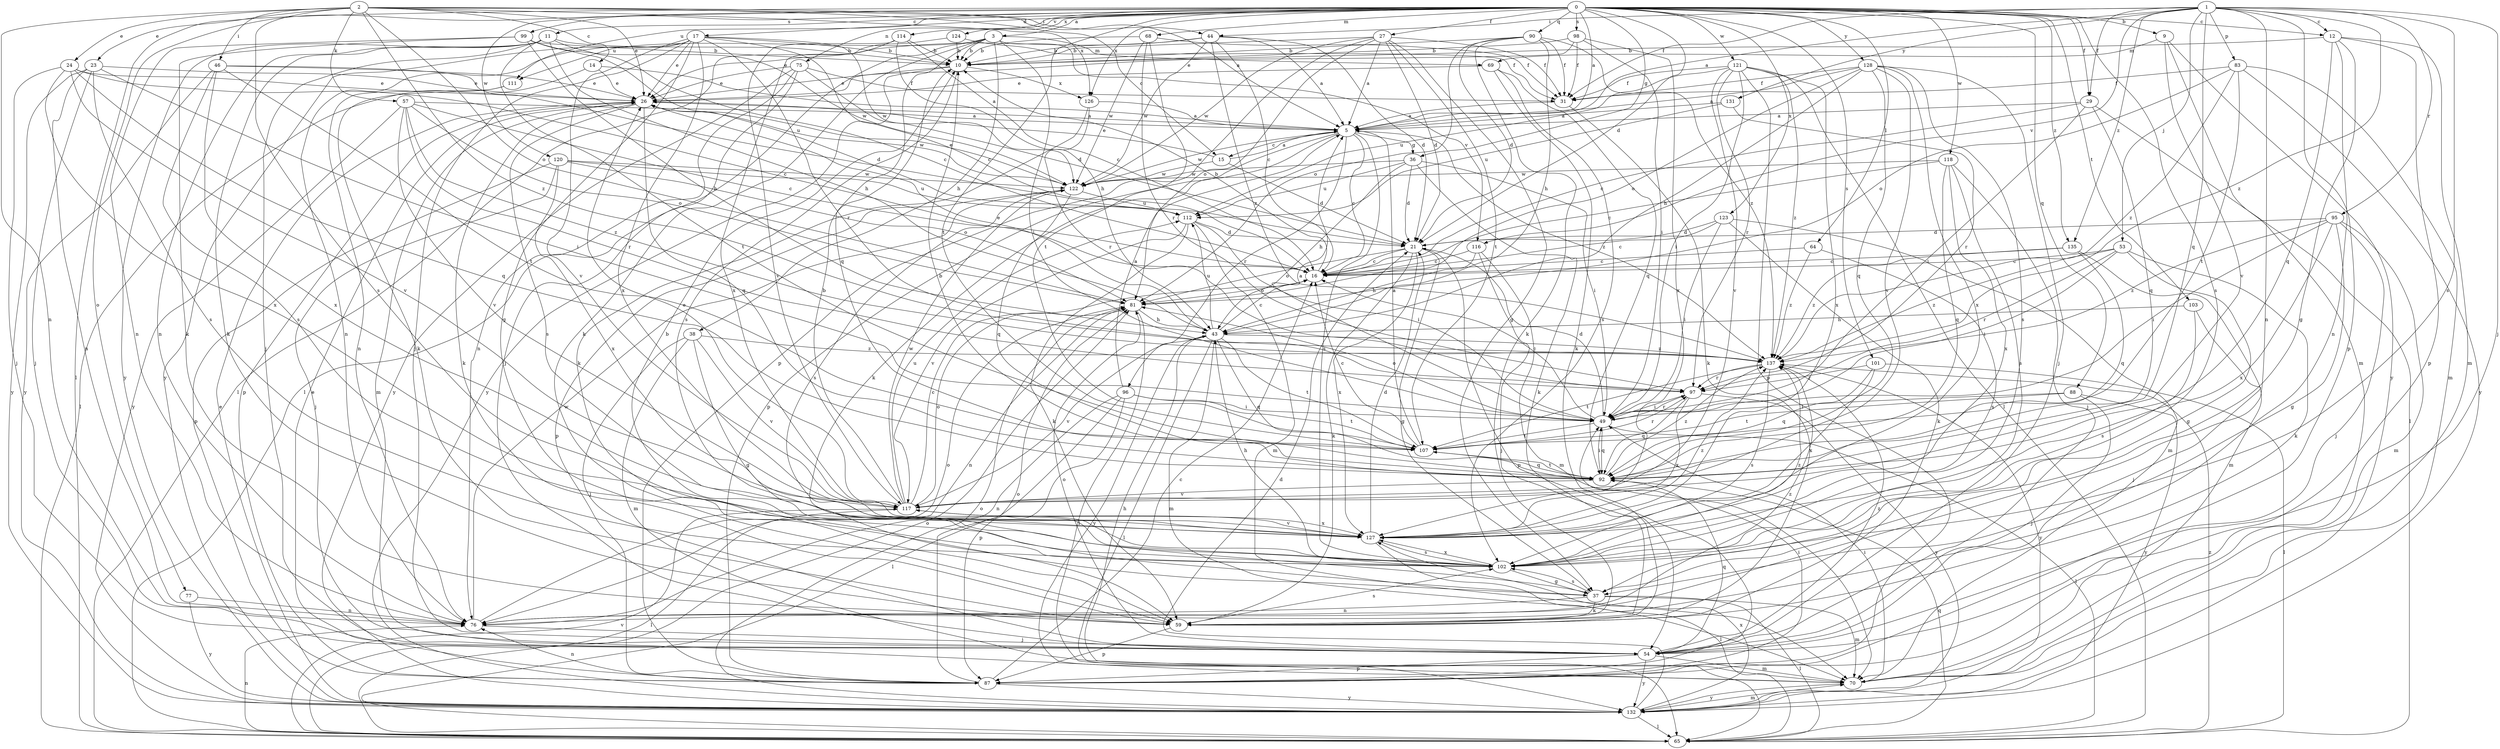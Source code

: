 strict digraph  {
0;
1;
2;
3;
5;
9;
10;
11;
12;
14;
15;
16;
17;
21;
23;
24;
26;
27;
29;
31;
36;
37;
38;
43;
44;
46;
49;
53;
54;
57;
59;
64;
65;
68;
69;
70;
75;
76;
77;
81;
83;
87;
88;
90;
92;
95;
96;
97;
98;
99;
101;
102;
103;
107;
111;
112;
114;
116;
117;
118;
120;
121;
122;
123;
124;
126;
127;
128;
131;
132;
135;
137;
0 -> 3  [label=a];
0 -> 5  [label=a];
0 -> 9  [label=b];
0 -> 11  [label=c];
0 -> 12  [label=c];
0 -> 17  [label=d];
0 -> 21  [label=d];
0 -> 27  [label=f];
0 -> 29  [label=f];
0 -> 36  [label=g];
0 -> 64  [label=l];
0 -> 65  [label=l];
0 -> 68  [label=m];
0 -> 75  [label=n];
0 -> 77  [label=o];
0 -> 88  [label=q];
0 -> 90  [label=q];
0 -> 98  [label=s];
0 -> 99  [label=s];
0 -> 101  [label=s];
0 -> 102  [label=s];
0 -> 103  [label=t];
0 -> 107  [label=t];
0 -> 111  [label=u];
0 -> 114  [label=v];
0 -> 118  [label=w];
0 -> 120  [label=w];
0 -> 121  [label=w];
0 -> 123  [label=x];
0 -> 124  [label=x];
0 -> 126  [label=x];
0 -> 128  [label=y];
0 -> 135  [label=z];
1 -> 5  [label=a];
1 -> 12  [label=c];
1 -> 29  [label=f];
1 -> 31  [label=f];
1 -> 44  [label=i];
1 -> 53  [label=j];
1 -> 54  [label=j];
1 -> 76  [label=n];
1 -> 83  [label=p];
1 -> 87  [label=p];
1 -> 92  [label=q];
1 -> 95  [label=r];
1 -> 102  [label=s];
1 -> 116  [label=v];
1 -> 131  [label=y];
1 -> 135  [label=z];
1 -> 137  [label=z];
2 -> 5  [label=a];
2 -> 14  [label=c];
2 -> 15  [label=c];
2 -> 23  [label=e];
2 -> 24  [label=e];
2 -> 26  [label=e];
2 -> 44  [label=i];
2 -> 46  [label=i];
2 -> 57  [label=k];
2 -> 76  [label=n];
2 -> 81  [label=o];
2 -> 102  [label=s];
2 -> 126  [label=x];
2 -> 137  [label=z];
3 -> 10  [label=b];
3 -> 38  [label=h];
3 -> 49  [label=i];
3 -> 59  [label=k];
3 -> 65  [label=l];
3 -> 69  [label=m];
3 -> 92  [label=q];
3 -> 111  [label=u];
3 -> 116  [label=v];
5 -> 15  [label=c];
5 -> 16  [label=c];
5 -> 36  [label=g];
5 -> 59  [label=k];
5 -> 87  [label=p];
5 -> 96  [label=r];
5 -> 102  [label=s];
5 -> 122  [label=w];
5 -> 137  [label=z];
9 -> 69  [label=m];
9 -> 70  [label=m];
9 -> 117  [label=v];
9 -> 132  [label=y];
10 -> 26  [label=e];
10 -> 102  [label=s];
10 -> 126  [label=x];
10 -> 132  [label=y];
11 -> 10  [label=b];
11 -> 16  [label=c];
11 -> 43  [label=h];
11 -> 54  [label=j];
11 -> 59  [label=k];
11 -> 76  [label=n];
11 -> 107  [label=t];
11 -> 132  [label=y];
12 -> 10  [label=b];
12 -> 37  [label=g];
12 -> 70  [label=m];
12 -> 76  [label=n];
12 -> 87  [label=p];
12 -> 92  [label=q];
14 -> 5  [label=a];
14 -> 26  [label=e];
14 -> 65  [label=l];
15 -> 5  [label=a];
15 -> 21  [label=d];
15 -> 26  [label=e];
15 -> 122  [label=w];
16 -> 10  [label=b];
16 -> 81  [label=o];
17 -> 10  [label=b];
17 -> 16  [label=c];
17 -> 26  [label=e];
17 -> 37  [label=g];
17 -> 54  [label=j];
17 -> 76  [label=n];
17 -> 97  [label=r];
17 -> 117  [label=v];
17 -> 122  [label=w];
17 -> 127  [label=x];
17 -> 132  [label=y];
21 -> 16  [label=c];
21 -> 37  [label=g];
21 -> 59  [label=k];
21 -> 81  [label=o];
21 -> 87  [label=p];
21 -> 127  [label=x];
23 -> 26  [label=e];
23 -> 49  [label=i];
23 -> 54  [label=j];
23 -> 76  [label=n];
23 -> 102  [label=s];
23 -> 132  [label=y];
24 -> 16  [label=c];
24 -> 26  [label=e];
24 -> 54  [label=j];
24 -> 92  [label=q];
24 -> 117  [label=v];
24 -> 127  [label=x];
26 -> 5  [label=a];
26 -> 59  [label=k];
26 -> 70  [label=m];
26 -> 87  [label=p];
26 -> 92  [label=q];
26 -> 102  [label=s];
26 -> 122  [label=w];
27 -> 5  [label=a];
27 -> 10  [label=b];
27 -> 21  [label=d];
27 -> 31  [label=f];
27 -> 37  [label=g];
27 -> 81  [label=o];
27 -> 87  [label=p];
27 -> 107  [label=t];
27 -> 122  [label=w];
29 -> 5  [label=a];
29 -> 16  [label=c];
29 -> 49  [label=i];
29 -> 65  [label=l];
29 -> 92  [label=q];
31 -> 5  [label=a];
31 -> 59  [label=k];
36 -> 21  [label=d];
36 -> 43  [label=h];
36 -> 49  [label=i];
36 -> 59  [label=k];
36 -> 112  [label=u];
36 -> 122  [label=w];
37 -> 10  [label=b];
37 -> 59  [label=k];
37 -> 65  [label=l];
37 -> 70  [label=m];
37 -> 76  [label=n];
37 -> 102  [label=s];
38 -> 37  [label=g];
38 -> 54  [label=j];
38 -> 70  [label=m];
38 -> 117  [label=v];
38 -> 137  [label=z];
43 -> 16  [label=c];
43 -> 26  [label=e];
43 -> 65  [label=l];
43 -> 70  [label=m];
43 -> 92  [label=q];
43 -> 107  [label=t];
43 -> 112  [label=u];
43 -> 117  [label=v];
43 -> 132  [label=y];
43 -> 137  [label=z];
44 -> 5  [label=a];
44 -> 10  [label=b];
44 -> 16  [label=c];
44 -> 21  [label=d];
44 -> 26  [label=e];
44 -> 122  [label=w];
44 -> 137  [label=z];
46 -> 21  [label=d];
46 -> 26  [label=e];
46 -> 102  [label=s];
46 -> 107  [label=t];
46 -> 127  [label=x];
46 -> 132  [label=y];
49 -> 5  [label=a];
49 -> 16  [label=c];
49 -> 21  [label=d];
49 -> 65  [label=l];
49 -> 81  [label=o];
49 -> 92  [label=q];
49 -> 97  [label=r];
49 -> 107  [label=t];
53 -> 16  [label=c];
53 -> 37  [label=g];
53 -> 49  [label=i];
53 -> 59  [label=k];
53 -> 97  [label=r];
53 -> 137  [label=z];
54 -> 70  [label=m];
54 -> 81  [label=o];
54 -> 87  [label=p];
54 -> 92  [label=q];
54 -> 132  [label=y];
54 -> 137  [label=z];
57 -> 5  [label=a];
57 -> 16  [label=c];
57 -> 81  [label=o];
57 -> 97  [label=r];
57 -> 117  [label=v];
57 -> 132  [label=y];
57 -> 137  [label=z];
59 -> 87  [label=p];
59 -> 102  [label=s];
64 -> 16  [label=c];
64 -> 102  [label=s];
64 -> 137  [label=z];
65 -> 76  [label=n];
65 -> 81  [label=o];
65 -> 92  [label=q];
65 -> 117  [label=v];
65 -> 137  [label=z];
68 -> 10  [label=b];
68 -> 31  [label=f];
68 -> 97  [label=r];
68 -> 107  [label=t];
68 -> 122  [label=w];
69 -> 26  [label=e];
69 -> 59  [label=k];
69 -> 92  [label=q];
69 -> 102  [label=s];
70 -> 43  [label=h];
70 -> 49  [label=i];
70 -> 132  [label=y];
75 -> 21  [label=d];
75 -> 26  [label=e];
75 -> 31  [label=f];
75 -> 54  [label=j];
75 -> 76  [label=n];
75 -> 132  [label=y];
76 -> 54  [label=j];
76 -> 81  [label=o];
76 -> 122  [label=w];
76 -> 137  [label=z];
77 -> 76  [label=n];
77 -> 132  [label=y];
81 -> 43  [label=h];
81 -> 65  [label=l];
81 -> 76  [label=n];
83 -> 31  [label=f];
83 -> 70  [label=m];
83 -> 81  [label=o];
83 -> 107  [label=t];
83 -> 132  [label=y];
83 -> 137  [label=z];
87 -> 16  [label=c];
87 -> 26  [label=e];
87 -> 49  [label=i];
87 -> 76  [label=n];
87 -> 81  [label=o];
87 -> 132  [label=y];
88 -> 49  [label=i];
88 -> 54  [label=j];
88 -> 107  [label=t];
88 -> 132  [label=y];
90 -> 10  [label=b];
90 -> 21  [label=d];
90 -> 31  [label=f];
90 -> 43  [label=h];
90 -> 59  [label=k];
90 -> 81  [label=o];
90 -> 137  [label=z];
92 -> 10  [label=b];
92 -> 49  [label=i];
92 -> 107  [label=t];
92 -> 117  [label=v];
92 -> 137  [label=z];
95 -> 21  [label=d];
95 -> 37  [label=g];
95 -> 49  [label=i];
95 -> 54  [label=j];
95 -> 70  [label=m];
95 -> 127  [label=x];
95 -> 137  [label=z];
96 -> 5  [label=a];
96 -> 49  [label=i];
96 -> 65  [label=l];
96 -> 76  [label=n];
96 -> 87  [label=p];
96 -> 107  [label=t];
97 -> 49  [label=i];
97 -> 92  [label=q];
97 -> 127  [label=x];
97 -> 132  [label=y];
98 -> 10  [label=b];
98 -> 26  [label=e];
98 -> 31  [label=f];
98 -> 49  [label=i];
98 -> 127  [label=x];
99 -> 10  [label=b];
99 -> 43  [label=h];
99 -> 59  [label=k];
99 -> 76  [label=n];
99 -> 112  [label=u];
99 -> 122  [label=w];
101 -> 65  [label=l];
101 -> 92  [label=q];
101 -> 97  [label=r];
101 -> 127  [label=x];
102 -> 37  [label=g];
102 -> 43  [label=h];
102 -> 127  [label=x];
102 -> 137  [label=z];
103 -> 43  [label=h];
103 -> 54  [label=j];
103 -> 102  [label=s];
107 -> 5  [label=a];
107 -> 16  [label=c];
107 -> 92  [label=q];
107 -> 97  [label=r];
111 -> 59  [label=k];
111 -> 76  [label=n];
112 -> 21  [label=d];
112 -> 49  [label=i];
112 -> 59  [label=k];
112 -> 70  [label=m];
112 -> 117  [label=v];
114 -> 10  [label=b];
114 -> 16  [label=c];
114 -> 43  [label=h];
114 -> 117  [label=v];
114 -> 127  [label=x];
116 -> 16  [label=c];
116 -> 43  [label=h];
116 -> 54  [label=j];
116 -> 70  [label=m];
117 -> 10  [label=b];
117 -> 16  [label=c];
117 -> 26  [label=e];
117 -> 65  [label=l];
117 -> 81  [label=o];
117 -> 112  [label=u];
117 -> 122  [label=w];
117 -> 127  [label=x];
118 -> 16  [label=c];
118 -> 54  [label=j];
118 -> 92  [label=q];
118 -> 102  [label=s];
118 -> 122  [label=w];
118 -> 127  [label=x];
120 -> 54  [label=j];
120 -> 81  [label=o];
120 -> 87  [label=p];
120 -> 112  [label=u];
120 -> 122  [label=w];
120 -> 127  [label=x];
121 -> 31  [label=f];
121 -> 49  [label=i];
121 -> 65  [label=l];
121 -> 87  [label=p];
121 -> 97  [label=r];
121 -> 112  [label=u];
121 -> 117  [label=v];
121 -> 127  [label=x];
121 -> 137  [label=z];
122 -> 26  [label=e];
122 -> 87  [label=p];
122 -> 92  [label=q];
122 -> 102  [label=s];
122 -> 112  [label=u];
123 -> 16  [label=c];
123 -> 21  [label=d];
123 -> 49  [label=i];
123 -> 59  [label=k];
123 -> 70  [label=m];
124 -> 10  [label=b];
124 -> 31  [label=f];
124 -> 65  [label=l];
126 -> 5  [label=a];
126 -> 59  [label=k];
126 -> 97  [label=r];
127 -> 21  [label=d];
127 -> 65  [label=l];
127 -> 102  [label=s];
127 -> 117  [label=v];
127 -> 137  [label=z];
128 -> 5  [label=a];
128 -> 31  [label=f];
128 -> 43  [label=h];
128 -> 54  [label=j];
128 -> 81  [label=o];
128 -> 92  [label=q];
128 -> 102  [label=s];
128 -> 117  [label=v];
128 -> 127  [label=x];
131 -> 5  [label=a];
131 -> 97  [label=r];
131 -> 112  [label=u];
132 -> 21  [label=d];
132 -> 26  [label=e];
132 -> 65  [label=l];
132 -> 70  [label=m];
132 -> 81  [label=o];
132 -> 127  [label=x];
135 -> 16  [label=c];
135 -> 70  [label=m];
135 -> 92  [label=q];
135 -> 137  [label=z];
137 -> 97  [label=r];
137 -> 102  [label=s];
137 -> 107  [label=t];
137 -> 132  [label=y];
}
